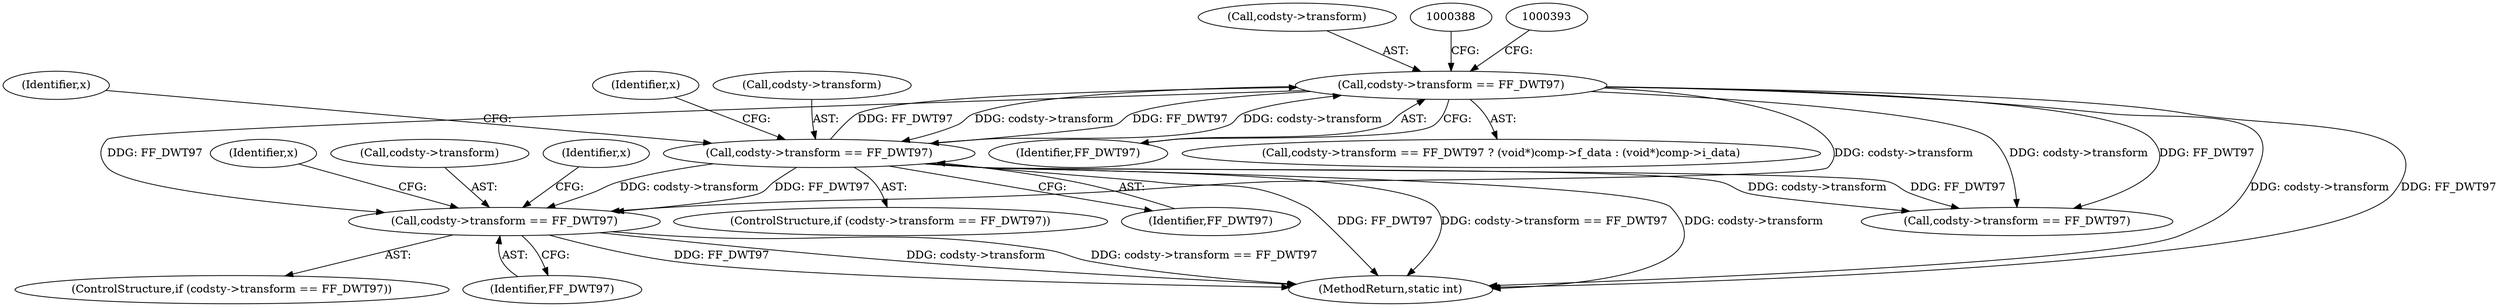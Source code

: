 digraph "0_FFmpeg_fe448cd28d674c3eff3072552eae366d0b659ce9@pointer" {
"1001002" [label="(Call,codsty->transform == FF_DWT97)"];
"1000382" [label="(Call,codsty->transform == FF_DWT97)"];
"1000354" [label="(Call,codsty->transform == FF_DWT97)"];
"1000353" [label="(ControlStructure,if (codsty->transform == FF_DWT97))"];
"1001010" [label="(Identifier,x)"];
"1000675" [label="(Call,codsty->transform == FF_DWT97)"];
"1000386" [label="(Identifier,FF_DWT97)"];
"1000381" [label="(Call,codsty->transform == FF_DWT97 ? (void*)comp->f_data : (void*)comp->i_data)"];
"1000369" [label="(Identifier,x)"];
"1001001" [label="(ControlStructure,if (codsty->transform == FF_DWT97))"];
"1001006" [label="(Identifier,FF_DWT97)"];
"1001114" [label="(MethodReturn,static int)"];
"1000382" [label="(Call,codsty->transform == FF_DWT97)"];
"1000354" [label="(Call,codsty->transform == FF_DWT97)"];
"1001003" [label="(Call,codsty->transform)"];
"1000358" [label="(Identifier,FF_DWT97)"];
"1000355" [label="(Call,codsty->transform)"];
"1000360" [label="(Identifier,x)"];
"1000383" [label="(Call,codsty->transform)"];
"1001059" [label="(Identifier,x)"];
"1001002" [label="(Call,codsty->transform == FF_DWT97)"];
"1001002" -> "1001001"  [label="AST: "];
"1001002" -> "1001006"  [label="CFG: "];
"1001003" -> "1001002"  [label="AST: "];
"1001006" -> "1001002"  [label="AST: "];
"1001010" -> "1001002"  [label="CFG: "];
"1001059" -> "1001002"  [label="CFG: "];
"1001002" -> "1001114"  [label="DDG: codsty->transform"];
"1001002" -> "1001114"  [label="DDG: codsty->transform == FF_DWT97"];
"1001002" -> "1001114"  [label="DDG: FF_DWT97"];
"1000382" -> "1001002"  [label="DDG: codsty->transform"];
"1000382" -> "1001002"  [label="DDG: FF_DWT97"];
"1000354" -> "1001002"  [label="DDG: codsty->transform"];
"1000354" -> "1001002"  [label="DDG: FF_DWT97"];
"1000382" -> "1000381"  [label="AST: "];
"1000382" -> "1000386"  [label="CFG: "];
"1000383" -> "1000382"  [label="AST: "];
"1000386" -> "1000382"  [label="AST: "];
"1000388" -> "1000382"  [label="CFG: "];
"1000393" -> "1000382"  [label="CFG: "];
"1000382" -> "1001114"  [label="DDG: codsty->transform"];
"1000382" -> "1001114"  [label="DDG: FF_DWT97"];
"1000382" -> "1000354"  [label="DDG: codsty->transform"];
"1000382" -> "1000354"  [label="DDG: FF_DWT97"];
"1000354" -> "1000382"  [label="DDG: codsty->transform"];
"1000354" -> "1000382"  [label="DDG: FF_DWT97"];
"1000382" -> "1000675"  [label="DDG: codsty->transform"];
"1000382" -> "1000675"  [label="DDG: FF_DWT97"];
"1000354" -> "1000353"  [label="AST: "];
"1000354" -> "1000358"  [label="CFG: "];
"1000355" -> "1000354"  [label="AST: "];
"1000358" -> "1000354"  [label="AST: "];
"1000360" -> "1000354"  [label="CFG: "];
"1000369" -> "1000354"  [label="CFG: "];
"1000354" -> "1001114"  [label="DDG: FF_DWT97"];
"1000354" -> "1001114"  [label="DDG: codsty->transform == FF_DWT97"];
"1000354" -> "1001114"  [label="DDG: codsty->transform"];
"1000354" -> "1000675"  [label="DDG: codsty->transform"];
"1000354" -> "1000675"  [label="DDG: FF_DWT97"];
}
